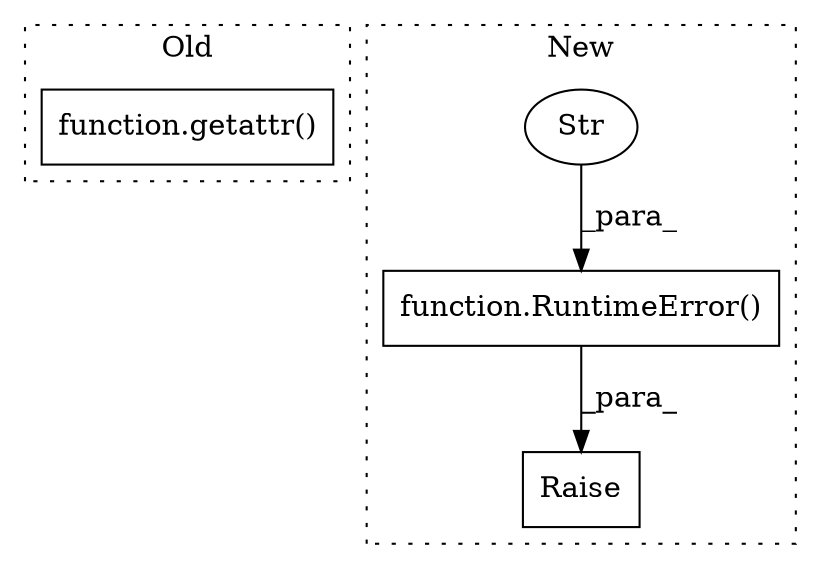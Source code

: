 digraph G {
subgraph cluster0 {
1 [label="function.getattr()" a="75" s="2520,2542" l="8,1" shape="box"];
label = "Old";
style="dotted";
}
subgraph cluster1 {
2 [label="function.RuntimeError()" a="75" s="2994,3076" l="13,1" shape="box"];
3 [label="Str" a="66" s="3007" l="69" shape="ellipse"];
4 [label="Raise" a="91" s="2988" l="6" shape="box"];
label = "New";
style="dotted";
}
2 -> 4 [label="_para_"];
3 -> 2 [label="_para_"];
}